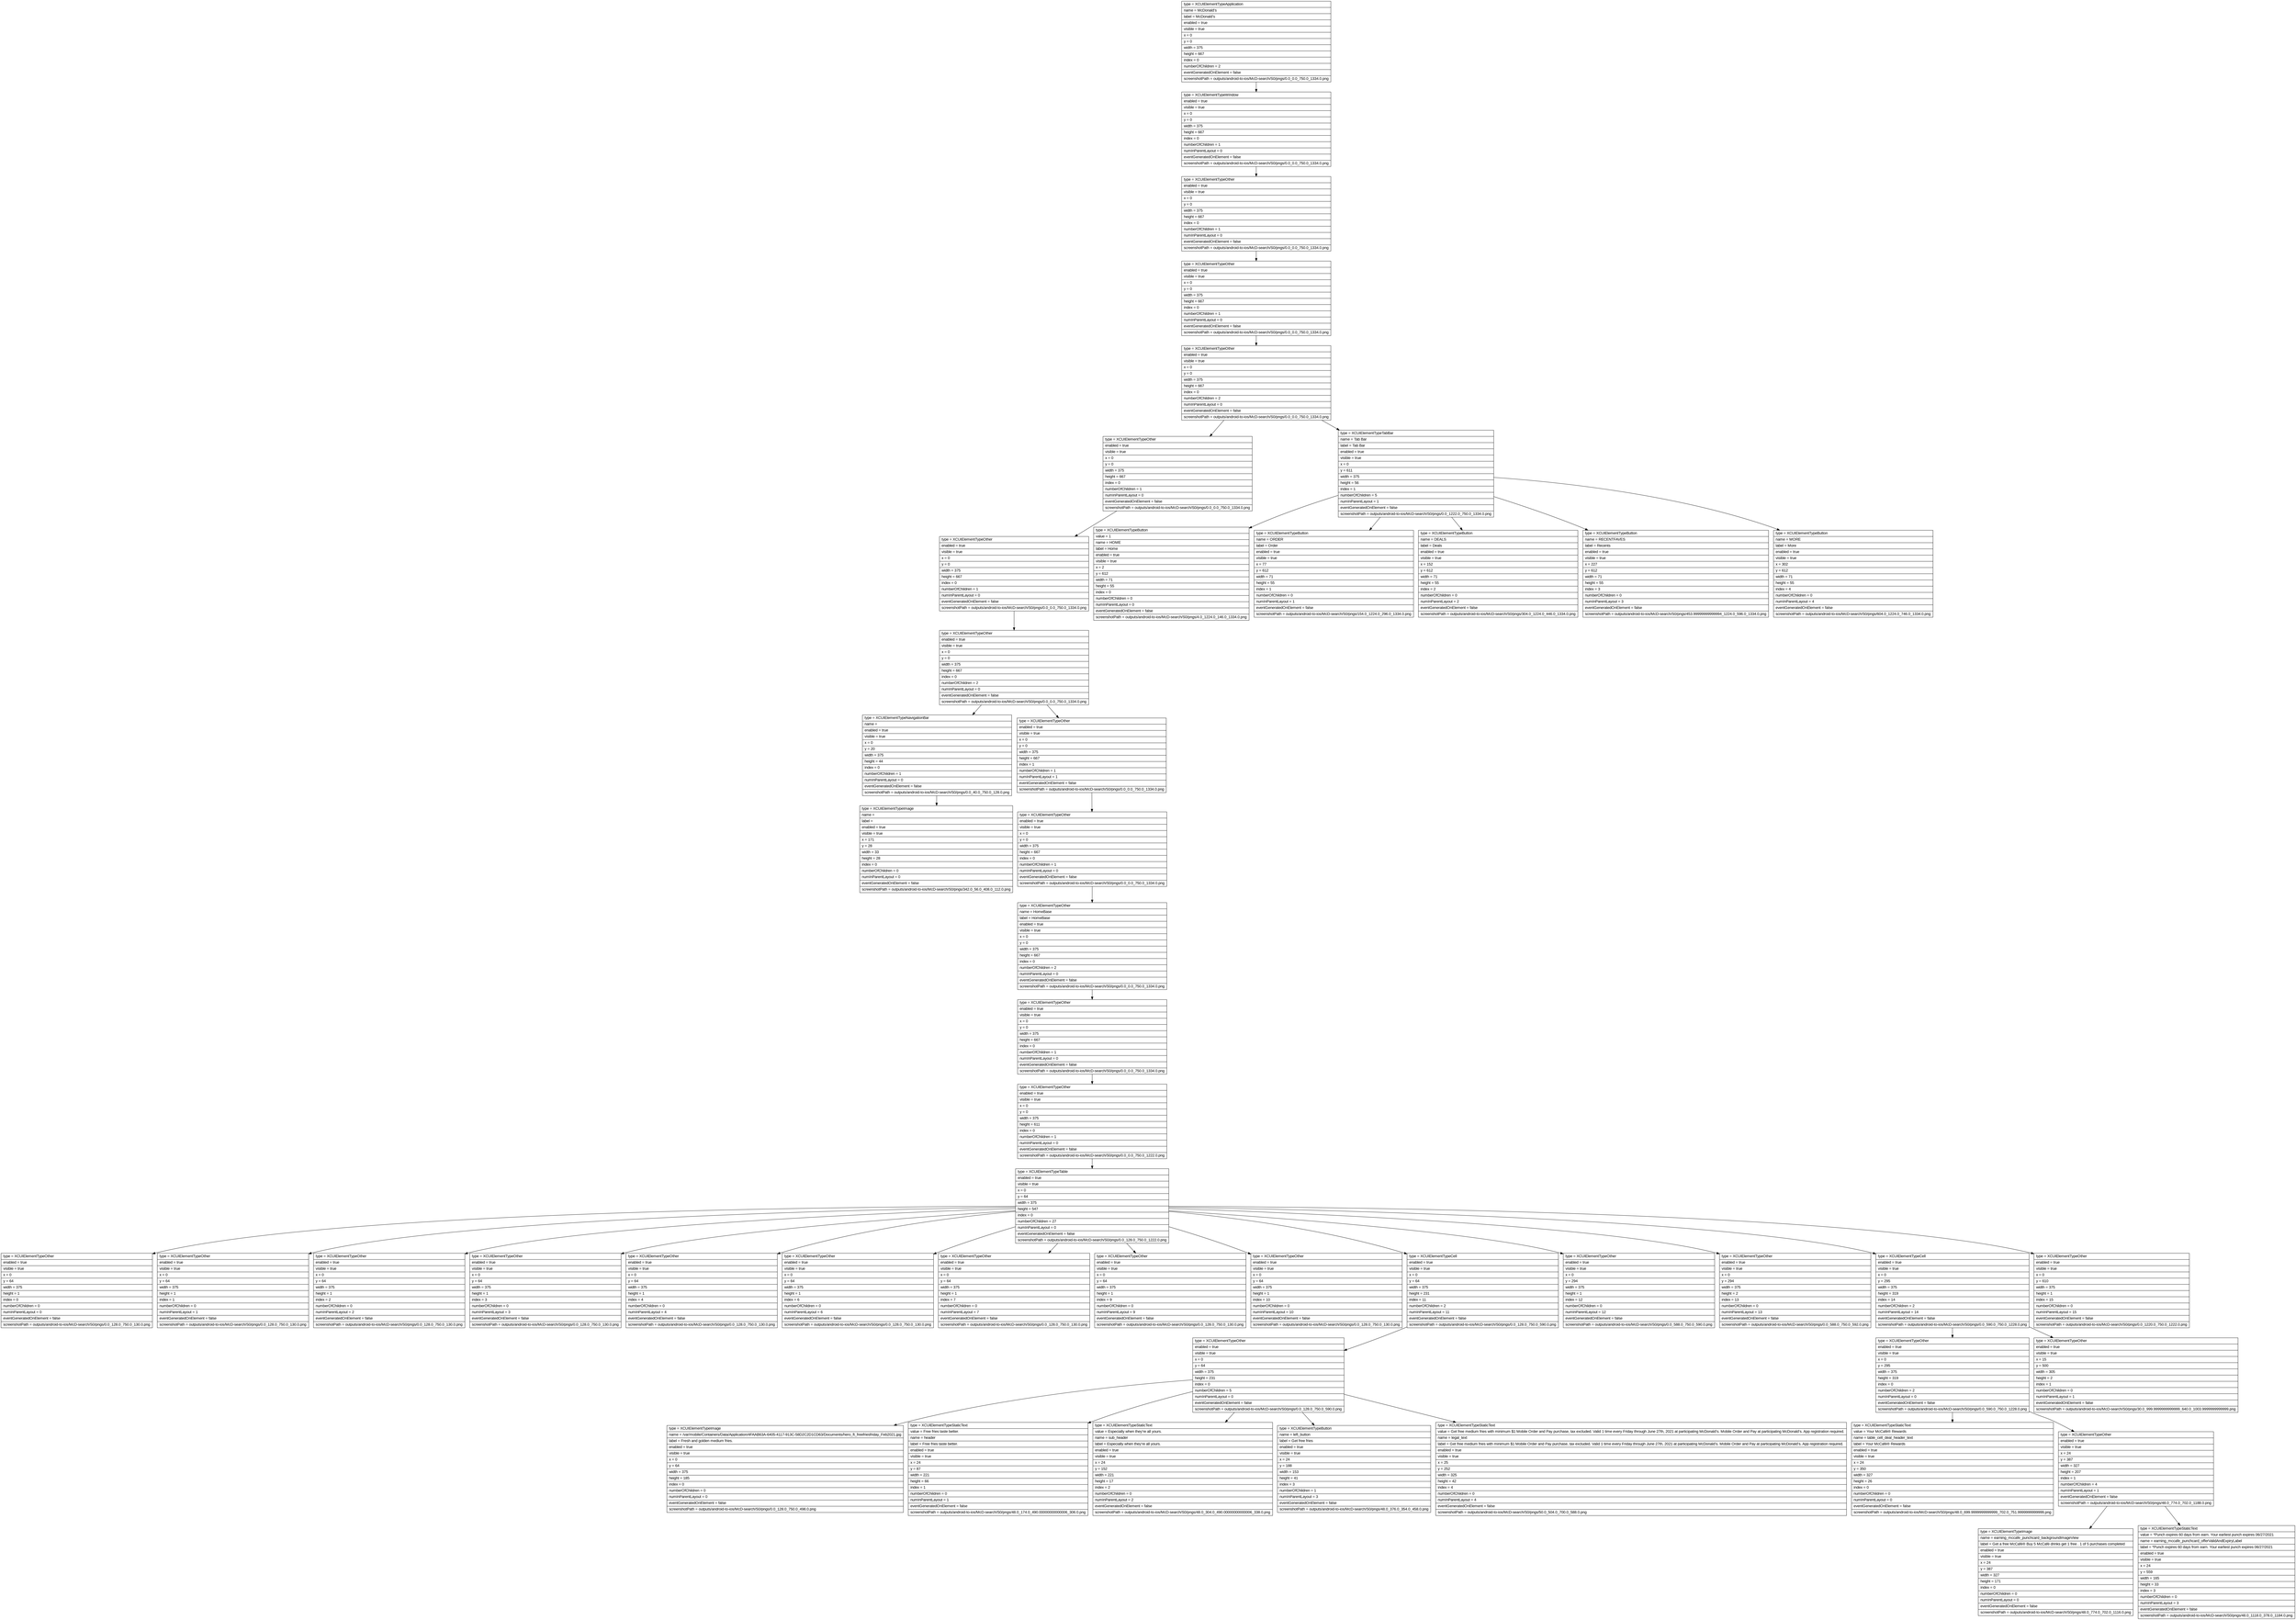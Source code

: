 digraph Layout {

	node [shape=record fontname=Arial];

	0	[label="{type = XCUIElementTypeApplication\l|name = McDonald's\l|label = McDonald's\l|enabled = true\l|visible = true\l|x = 0\l|y = 0\l|width = 375\l|height = 667\l|index = 0\l|numberOfChildren = 2\l|eventGeneratedOnElement = false \l|screenshotPath = outputs/android-to-ios/McD-search/S0/pngs/0.0_0.0_750.0_1334.0.png\l}"]
	1	[label="{type = XCUIElementTypeWindow\l|enabled = true\l|visible = true\l|x = 0\l|y = 0\l|width = 375\l|height = 667\l|index = 0\l|numberOfChildren = 1\l|numInParentLayout = 0\l|eventGeneratedOnElement = false \l|screenshotPath = outputs/android-to-ios/McD-search/S0/pngs/0.0_0.0_750.0_1334.0.png\l}"]
	2	[label="{type = XCUIElementTypeOther\l|enabled = true\l|visible = true\l|x = 0\l|y = 0\l|width = 375\l|height = 667\l|index = 0\l|numberOfChildren = 1\l|numInParentLayout = 0\l|eventGeneratedOnElement = false \l|screenshotPath = outputs/android-to-ios/McD-search/S0/pngs/0.0_0.0_750.0_1334.0.png\l}"]
	3	[label="{type = XCUIElementTypeOther\l|enabled = true\l|visible = true\l|x = 0\l|y = 0\l|width = 375\l|height = 667\l|index = 0\l|numberOfChildren = 1\l|numInParentLayout = 0\l|eventGeneratedOnElement = false \l|screenshotPath = outputs/android-to-ios/McD-search/S0/pngs/0.0_0.0_750.0_1334.0.png\l}"]
	4	[label="{type = XCUIElementTypeOther\l|enabled = true\l|visible = true\l|x = 0\l|y = 0\l|width = 375\l|height = 667\l|index = 0\l|numberOfChildren = 2\l|numInParentLayout = 0\l|eventGeneratedOnElement = false \l|screenshotPath = outputs/android-to-ios/McD-search/S0/pngs/0.0_0.0_750.0_1334.0.png\l}"]
	5	[label="{type = XCUIElementTypeOther\l|enabled = true\l|visible = true\l|x = 0\l|y = 0\l|width = 375\l|height = 667\l|index = 0\l|numberOfChildren = 1\l|numInParentLayout = 0\l|eventGeneratedOnElement = false \l|screenshotPath = outputs/android-to-ios/McD-search/S0/pngs/0.0_0.0_750.0_1334.0.png\l}"]
	6	[label="{type = XCUIElementTypeTabBar\l|name = Tab Bar\l|label = Tab Bar\l|enabled = true\l|visible = true\l|x = 0\l|y = 611\l|width = 375\l|height = 56\l|index = 1\l|numberOfChildren = 5\l|numInParentLayout = 1\l|eventGeneratedOnElement = false \l|screenshotPath = outputs/android-to-ios/McD-search/S0/pngs/0.0_1222.0_750.0_1334.0.png\l}"]
	7	[label="{type = XCUIElementTypeOther\l|enabled = true\l|visible = true\l|x = 0\l|y = 0\l|width = 375\l|height = 667\l|index = 0\l|numberOfChildren = 1\l|numInParentLayout = 0\l|eventGeneratedOnElement = false \l|screenshotPath = outputs/android-to-ios/McD-search/S0/pngs/0.0_0.0_750.0_1334.0.png\l}"]
	8	[label="{type = XCUIElementTypeButton\l|value = 1\l|name = HOME\l|label = Home\l|enabled = true\l|visible = true\l|x = 2\l|y = 612\l|width = 71\l|height = 55\l|index = 0\l|numberOfChildren = 0\l|numInParentLayout = 0\l|eventGeneratedOnElement = false \l|screenshotPath = outputs/android-to-ios/McD-search/S0/pngs/4.0_1224.0_146.0_1334.0.png\l}"]
	9	[label="{type = XCUIElementTypeButton\l|name = ORDER\l|label = Order\l|enabled = true\l|visible = true\l|x = 77\l|y = 612\l|width = 71\l|height = 55\l|index = 1\l|numberOfChildren = 0\l|numInParentLayout = 1\l|eventGeneratedOnElement = false \l|screenshotPath = outputs/android-to-ios/McD-search/S0/pngs/154.0_1224.0_296.0_1334.0.png\l}"]
	10	[label="{type = XCUIElementTypeButton\l|name = DEALS\l|label = Deals\l|enabled = true\l|visible = true\l|x = 152\l|y = 612\l|width = 71\l|height = 55\l|index = 2\l|numberOfChildren = 0\l|numInParentLayout = 2\l|eventGeneratedOnElement = false \l|screenshotPath = outputs/android-to-ios/McD-search/S0/pngs/304.0_1224.0_446.0_1334.0.png\l}"]
	11	[label="{type = XCUIElementTypeButton\l|name = RECENTFAVES\l|label = Recents\l|enabled = true\l|visible = true\l|x = 227\l|y = 612\l|width = 71\l|height = 55\l|index = 3\l|numberOfChildren = 0\l|numInParentLayout = 3\l|eventGeneratedOnElement = false \l|screenshotPath = outputs/android-to-ios/McD-search/S0/pngs/453.99999999999994_1224.0_596.0_1334.0.png\l}"]
	12	[label="{type = XCUIElementTypeButton\l|name = MORE\l|label = More\l|enabled = true\l|visible = true\l|x = 302\l|y = 612\l|width = 71\l|height = 55\l|index = 4\l|numberOfChildren = 0\l|numInParentLayout = 4\l|eventGeneratedOnElement = false \l|screenshotPath = outputs/android-to-ios/McD-search/S0/pngs/604.0_1224.0_746.0_1334.0.png\l}"]
	13	[label="{type = XCUIElementTypeOther\l|enabled = true\l|visible = true\l|x = 0\l|y = 0\l|width = 375\l|height = 667\l|index = 0\l|numberOfChildren = 2\l|numInParentLayout = 0\l|eventGeneratedOnElement = false \l|screenshotPath = outputs/android-to-ios/McD-search/S0/pngs/0.0_0.0_750.0_1334.0.png\l}"]
	14	[label="{type = XCUIElementTypeNavigationBar\l|name =  \l|enabled = true\l|visible = true\l|x = 0\l|y = 20\l|width = 375\l|height = 44\l|index = 0\l|numberOfChildren = 1\l|numInParentLayout = 0\l|eventGeneratedOnElement = false \l|screenshotPath = outputs/android-to-ios/McD-search/S0/pngs/0.0_40.0_750.0_128.0.png\l}"]
	15	[label="{type = XCUIElementTypeOther\l|enabled = true\l|visible = true\l|x = 0\l|y = 0\l|width = 375\l|height = 667\l|index = 1\l|numberOfChildren = 1\l|numInParentLayout = 1\l|eventGeneratedOnElement = false \l|screenshotPath = outputs/android-to-ios/McD-search/S0/pngs/0.0_0.0_750.0_1334.0.png\l}"]
	16	[label="{type = XCUIElementTypeImage\l|name =  \l|label =  \l|enabled = true\l|visible = true\l|x = 171\l|y = 28\l|width = 33\l|height = 28\l|index = 0\l|numberOfChildren = 0\l|numInParentLayout = 0\l|eventGeneratedOnElement = false \l|screenshotPath = outputs/android-to-ios/McD-search/S0/pngs/342.0_56.0_408.0_112.0.png\l}"]
	17	[label="{type = XCUIElementTypeOther\l|enabled = true\l|visible = true\l|x = 0\l|y = 0\l|width = 375\l|height = 667\l|index = 0\l|numberOfChildren = 1\l|numInParentLayout = 0\l|eventGeneratedOnElement = false \l|screenshotPath = outputs/android-to-ios/McD-search/S0/pngs/0.0_0.0_750.0_1334.0.png\l}"]
	18	[label="{type = XCUIElementTypeOther\l|name = HomeBase\l|label = HomeBase\l|enabled = true\l|visible = true\l|x = 0\l|y = 0\l|width = 375\l|height = 667\l|index = 0\l|numberOfChildren = 2\l|numInParentLayout = 0\l|eventGeneratedOnElement = false \l|screenshotPath = outputs/android-to-ios/McD-search/S0/pngs/0.0_0.0_750.0_1334.0.png\l}"]
	19	[label="{type = XCUIElementTypeOther\l|enabled = true\l|visible = true\l|x = 0\l|y = 0\l|width = 375\l|height = 667\l|index = 0\l|numberOfChildren = 1\l|numInParentLayout = 0\l|eventGeneratedOnElement = false \l|screenshotPath = outputs/android-to-ios/McD-search/S0/pngs/0.0_0.0_750.0_1334.0.png\l}"]
	20	[label="{type = XCUIElementTypeOther\l|enabled = true\l|visible = true\l|x = 0\l|y = 0\l|width = 375\l|height = 611\l|index = 0\l|numberOfChildren = 1\l|numInParentLayout = 0\l|eventGeneratedOnElement = false \l|screenshotPath = outputs/android-to-ios/McD-search/S0/pngs/0.0_0.0_750.0_1222.0.png\l}"]
	21	[label="{type = XCUIElementTypeTable\l|enabled = true\l|visible = true\l|x = 0\l|y = 64\l|width = 375\l|height = 547\l|index = 0\l|numberOfChildren = 27\l|numInParentLayout = 0\l|eventGeneratedOnElement = false \l|screenshotPath = outputs/android-to-ios/McD-search/S0/pngs/0.0_128.0_750.0_1222.0.png\l}"]
	22	[label="{type = XCUIElementTypeOther\l|enabled = true\l|visible = true\l|x = 0\l|y = 64\l|width = 375\l|height = 1\l|index = 0\l|numberOfChildren = 0\l|numInParentLayout = 0\l|eventGeneratedOnElement = false \l|screenshotPath = outputs/android-to-ios/McD-search/S0/pngs/0.0_128.0_750.0_130.0.png\l}"]
	23	[label="{type = XCUIElementTypeOther\l|enabled = true\l|visible = true\l|x = 0\l|y = 64\l|width = 375\l|height = 1\l|index = 1\l|numberOfChildren = 0\l|numInParentLayout = 1\l|eventGeneratedOnElement = false \l|screenshotPath = outputs/android-to-ios/McD-search/S0/pngs/0.0_128.0_750.0_130.0.png\l}"]
	24	[label="{type = XCUIElementTypeOther\l|enabled = true\l|visible = true\l|x = 0\l|y = 64\l|width = 375\l|height = 1\l|index = 2\l|numberOfChildren = 0\l|numInParentLayout = 2\l|eventGeneratedOnElement = false \l|screenshotPath = outputs/android-to-ios/McD-search/S0/pngs/0.0_128.0_750.0_130.0.png\l}"]
	25	[label="{type = XCUIElementTypeOther\l|enabled = true\l|visible = true\l|x = 0\l|y = 64\l|width = 375\l|height = 1\l|index = 3\l|numberOfChildren = 0\l|numInParentLayout = 3\l|eventGeneratedOnElement = false \l|screenshotPath = outputs/android-to-ios/McD-search/S0/pngs/0.0_128.0_750.0_130.0.png\l}"]
	26	[label="{type = XCUIElementTypeOther\l|enabled = true\l|visible = true\l|x = 0\l|y = 64\l|width = 375\l|height = 1\l|index = 4\l|numberOfChildren = 0\l|numInParentLayout = 4\l|eventGeneratedOnElement = false \l|screenshotPath = outputs/android-to-ios/McD-search/S0/pngs/0.0_128.0_750.0_130.0.png\l}"]
	27	[label="{type = XCUIElementTypeOther\l|enabled = true\l|visible = true\l|x = 0\l|y = 64\l|width = 375\l|height = 1\l|index = 6\l|numberOfChildren = 0\l|numInParentLayout = 6\l|eventGeneratedOnElement = false \l|screenshotPath = outputs/android-to-ios/McD-search/S0/pngs/0.0_128.0_750.0_130.0.png\l}"]
	28	[label="{type = XCUIElementTypeOther\l|enabled = true\l|visible = true\l|x = 0\l|y = 64\l|width = 375\l|height = 1\l|index = 7\l|numberOfChildren = 0\l|numInParentLayout = 7\l|eventGeneratedOnElement = false \l|screenshotPath = outputs/android-to-ios/McD-search/S0/pngs/0.0_128.0_750.0_130.0.png\l}"]
	29	[label="{type = XCUIElementTypeOther\l|enabled = true\l|visible = true\l|x = 0\l|y = 64\l|width = 375\l|height = 1\l|index = 9\l|numberOfChildren = 0\l|numInParentLayout = 9\l|eventGeneratedOnElement = false \l|screenshotPath = outputs/android-to-ios/McD-search/S0/pngs/0.0_128.0_750.0_130.0.png\l}"]
	30	[label="{type = XCUIElementTypeOther\l|enabled = true\l|visible = true\l|x = 0\l|y = 64\l|width = 375\l|height = 1\l|index = 10\l|numberOfChildren = 0\l|numInParentLayout = 10\l|eventGeneratedOnElement = false \l|screenshotPath = outputs/android-to-ios/McD-search/S0/pngs/0.0_128.0_750.0_130.0.png\l}"]
	31	[label="{type = XCUIElementTypeCell\l|enabled = true\l|visible = true\l|x = 0\l|y = 64\l|width = 375\l|height = 231\l|index = 11\l|numberOfChildren = 2\l|numInParentLayout = 11\l|eventGeneratedOnElement = false \l|screenshotPath = outputs/android-to-ios/McD-search/S0/pngs/0.0_128.0_750.0_590.0.png\l}"]
	32	[label="{type = XCUIElementTypeOther\l|enabled = true\l|visible = true\l|x = 0\l|y = 294\l|width = 375\l|height = 1\l|index = 12\l|numberOfChildren = 0\l|numInParentLayout = 12\l|eventGeneratedOnElement = false \l|screenshotPath = outputs/android-to-ios/McD-search/S0/pngs/0.0_588.0_750.0_590.0.png\l}"]
	33	[label="{type = XCUIElementTypeOther\l|enabled = true\l|visible = true\l|x = 0\l|y = 294\l|width = 375\l|height = 2\l|index = 13\l|numberOfChildren = 0\l|numInParentLayout = 13\l|eventGeneratedOnElement = false \l|screenshotPath = outputs/android-to-ios/McD-search/S0/pngs/0.0_588.0_750.0_592.0.png\l}"]
	34	[label="{type = XCUIElementTypeCell\l|enabled = true\l|visible = true\l|x = 0\l|y = 295\l|width = 375\l|height = 319\l|index = 14\l|numberOfChildren = 2\l|numInParentLayout = 14\l|eventGeneratedOnElement = false \l|screenshotPath = outputs/android-to-ios/McD-search/S0/pngs/0.0_590.0_750.0_1228.0.png\l}"]
	35	[label="{type = XCUIElementTypeOther\l|enabled = true\l|visible = true\l|x = 0\l|y = 610\l|width = 375\l|height = 1\l|index = 15\l|numberOfChildren = 0\l|numInParentLayout = 15\l|eventGeneratedOnElement = false \l|screenshotPath = outputs/android-to-ios/McD-search/S0/pngs/0.0_1220.0_750.0_1222.0.png\l}"]
	36	[label="{type = XCUIElementTypeOther\l|enabled = true\l|visible = true\l|x = 0\l|y = 64\l|width = 375\l|height = 231\l|index = 0\l|numberOfChildren = 5\l|numInParentLayout = 0\l|eventGeneratedOnElement = false \l|screenshotPath = outputs/android-to-ios/McD-search/S0/pngs/0.0_128.0_750.0_590.0.png\l}"]
	37	[label="{type = XCUIElementTypeOther\l|enabled = true\l|visible = true\l|x = 0\l|y = 295\l|width = 375\l|height = 319\l|index = 0\l|numberOfChildren = 2\l|numInParentLayout = 0\l|eventGeneratedOnElement = false \l|screenshotPath = outputs/android-to-ios/McD-search/S0/pngs/0.0_590.0_750.0_1228.0.png\l}"]
	38	[label="{type = XCUIElementTypeOther\l|enabled = true\l|visible = true\l|x = 15\l|y = 500\l|width = 305\l|height = 2\l|index = 1\l|numberOfChildren = 0\l|numInParentLayout = 1\l|eventGeneratedOnElement = false \l|screenshotPath = outputs/android-to-ios/McD-search/S0/pngs/30.0_999.9999999999999_640.0_1003.9999999999999.png\l}"]
	39	[label="{type = XCUIElementTypeImage\l|name = /var/mobile/Containers/Data/Application/4FAAB63A-6405-4117-913C-58D2C2D1CD63/Documents/hero_ft_freefriesfriday_Feb2021.jpg\l|label = Fresh and golden medium fries.\l|enabled = true\l|visible = true\l|x = 0\l|y = 64\l|width = 375\l|height = 185\l|index = 0\l|numberOfChildren = 0\l|numInParentLayout = 0\l|eventGeneratedOnElement = false \l|screenshotPath = outputs/android-to-ios/McD-search/S0/pngs/0.0_128.0_750.0_498.0.png\l}"]
	40	[label="{type = XCUIElementTypeStaticText\l|value = Free fries taste better.\l|name = header\l|label = Free fries taste better.\l|enabled = true\l|visible = true\l|x = 24\l|y = 87\l|width = 221\l|height = 66\l|index = 1\l|numberOfChildren = 0\l|numInParentLayout = 1\l|eventGeneratedOnElement = false \l|screenshotPath = outputs/android-to-ios/McD-search/S0/pngs/48.0_174.0_490.00000000000006_306.0.png\l}"]
	41	[label="{type = XCUIElementTypeStaticText\l|value = Especially when they're all yours.\l|name = sub_header\l|label = Especially when they're all yours.\l|enabled = true\l|visible = true\l|x = 24\l|y = 152\l|width = 221\l|height = 17\l|index = 2\l|numberOfChildren = 0\l|numInParentLayout = 2\l|eventGeneratedOnElement = false \l|screenshotPath = outputs/android-to-ios/McD-search/S0/pngs/48.0_304.0_490.00000000000006_338.0.png\l}"]
	42	[label="{type = XCUIElementTypeButton\l|name = left_button\l|label = Get free fries\l|enabled = true\l|visible = true\l|x = 24\l|y = 188\l|width = 153\l|height = 41\l|index = 3\l|numberOfChildren = 1\l|numInParentLayout = 3\l|eventGeneratedOnElement = false \l|screenshotPath = outputs/android-to-ios/McD-search/S0/pngs/48.0_376.0_354.0_458.0.png\l}"]
	43	[label="{type = XCUIElementTypeStaticText\l|value = Get free medium fries with minimum $1 Mobile Order and Pay purchase, tax excluded. Valid 1 time every Friday through June 27th, 2021 at participating McDonald's. Mobile Order and Pay at participating McDonald's. App registration required.\l|name = legal_text\l|label = Get free medium fries with minimum $1 Mobile Order and Pay purchase, tax excluded. Valid 1 time every Friday through June 27th, 2021 at participating McDonald's. Mobile Order and Pay at participating McDonald's. App registration required.\l|enabled = true\l|visible = true\l|x = 25\l|y = 252\l|width = 325\l|height = 42\l|index = 4\l|numberOfChildren = 0\l|numInParentLayout = 4\l|eventGeneratedOnElement = false \l|screenshotPath = outputs/android-to-ios/McD-search/S0/pngs/50.0_504.0_700.0_588.0.png\l}"]
	44	[label="{type = XCUIElementTypeStaticText\l|value = Your McCafé® Rewards\l|name = table_cell_deal_header_text\l|label = Your McCafé® Rewards\l|enabled = true\l|visible = true\l|x = 24\l|y = 350\l|width = 327\l|height = 26\l|index = 0\l|numberOfChildren = 0\l|numInParentLayout = 0\l|eventGeneratedOnElement = false \l|screenshotPath = outputs/android-to-ios/McD-search/S0/pngs/48.0_699.9999999999999_702.0_751.9999999999999.png\l}"]
	45	[label="{type = XCUIElementTypeOther\l|enabled = true\l|visible = true\l|x = 24\l|y = 387\l|width = 327\l|height = 207\l|index = 1\l|numberOfChildren = 4\l|numInParentLayout = 1\l|eventGeneratedOnElement = false \l|screenshotPath = outputs/android-to-ios/McD-search/S0/pngs/48.0_774.0_702.0_1188.0.png\l}"]
	46	[label="{type = XCUIElementTypeImage\l|name = earning_mccafe_punchcard_backgroundImageView\l|label = Get a free McCafé® Buy 5 McCafé drinks get 1 free . 1 of 5 purchases completed\l|enabled = true\l|visible = true\l|x = 24\l|y = 387\l|width = 327\l|height = 171\l|index = 0\l|numberOfChildren = 0\l|numInParentLayout = 0\l|eventGeneratedOnElement = false \l|screenshotPath = outputs/android-to-ios/McD-search/S0/pngs/48.0_774.0_702.0_1116.0.png\l}"]
	47	[label="{type = XCUIElementTypeStaticText\l|value = *Punch expires 60 days from earn.  Your earliest punch expires 06/27/2021\l|name = earning_mccafe_punchcard_offerValidAndExpiryLabel\l|label = *Punch expires 60 days from earn.  Your earliest punch expires 06/27/2021\l|enabled = true\l|visible = true\l|x = 24\l|y = 559\l|width = 165\l|height = 33\l|index = 3\l|numberOfChildren = 0\l|numInParentLayout = 3\l|eventGeneratedOnElement = false \l|screenshotPath = outputs/android-to-ios/McD-search/S0/pngs/48.0_1118.0_378.0_1184.0.png\l}"]


	0 -> 1
	1 -> 2
	2 -> 3
	3 -> 4
	4 -> 5
	4 -> 6
	5 -> 7
	6 -> 8
	6 -> 9
	6 -> 10
	6 -> 11
	6 -> 12
	7 -> 13
	13 -> 14
	13 -> 15
	14 -> 16
	15 -> 17
	17 -> 18
	18 -> 19
	19 -> 20
	20 -> 21
	21 -> 22
	21 -> 23
	21 -> 24
	21 -> 25
	21 -> 26
	21 -> 27
	21 -> 28
	21 -> 29
	21 -> 30
	21 -> 31
	21 -> 32
	21 -> 33
	21 -> 34
	21 -> 35
	31 -> 36
	34 -> 37
	34 -> 38
	36 -> 39
	36 -> 40
	36 -> 41
	36 -> 42
	36 -> 43
	37 -> 44
	37 -> 45
	45 -> 46
	45 -> 47


}
